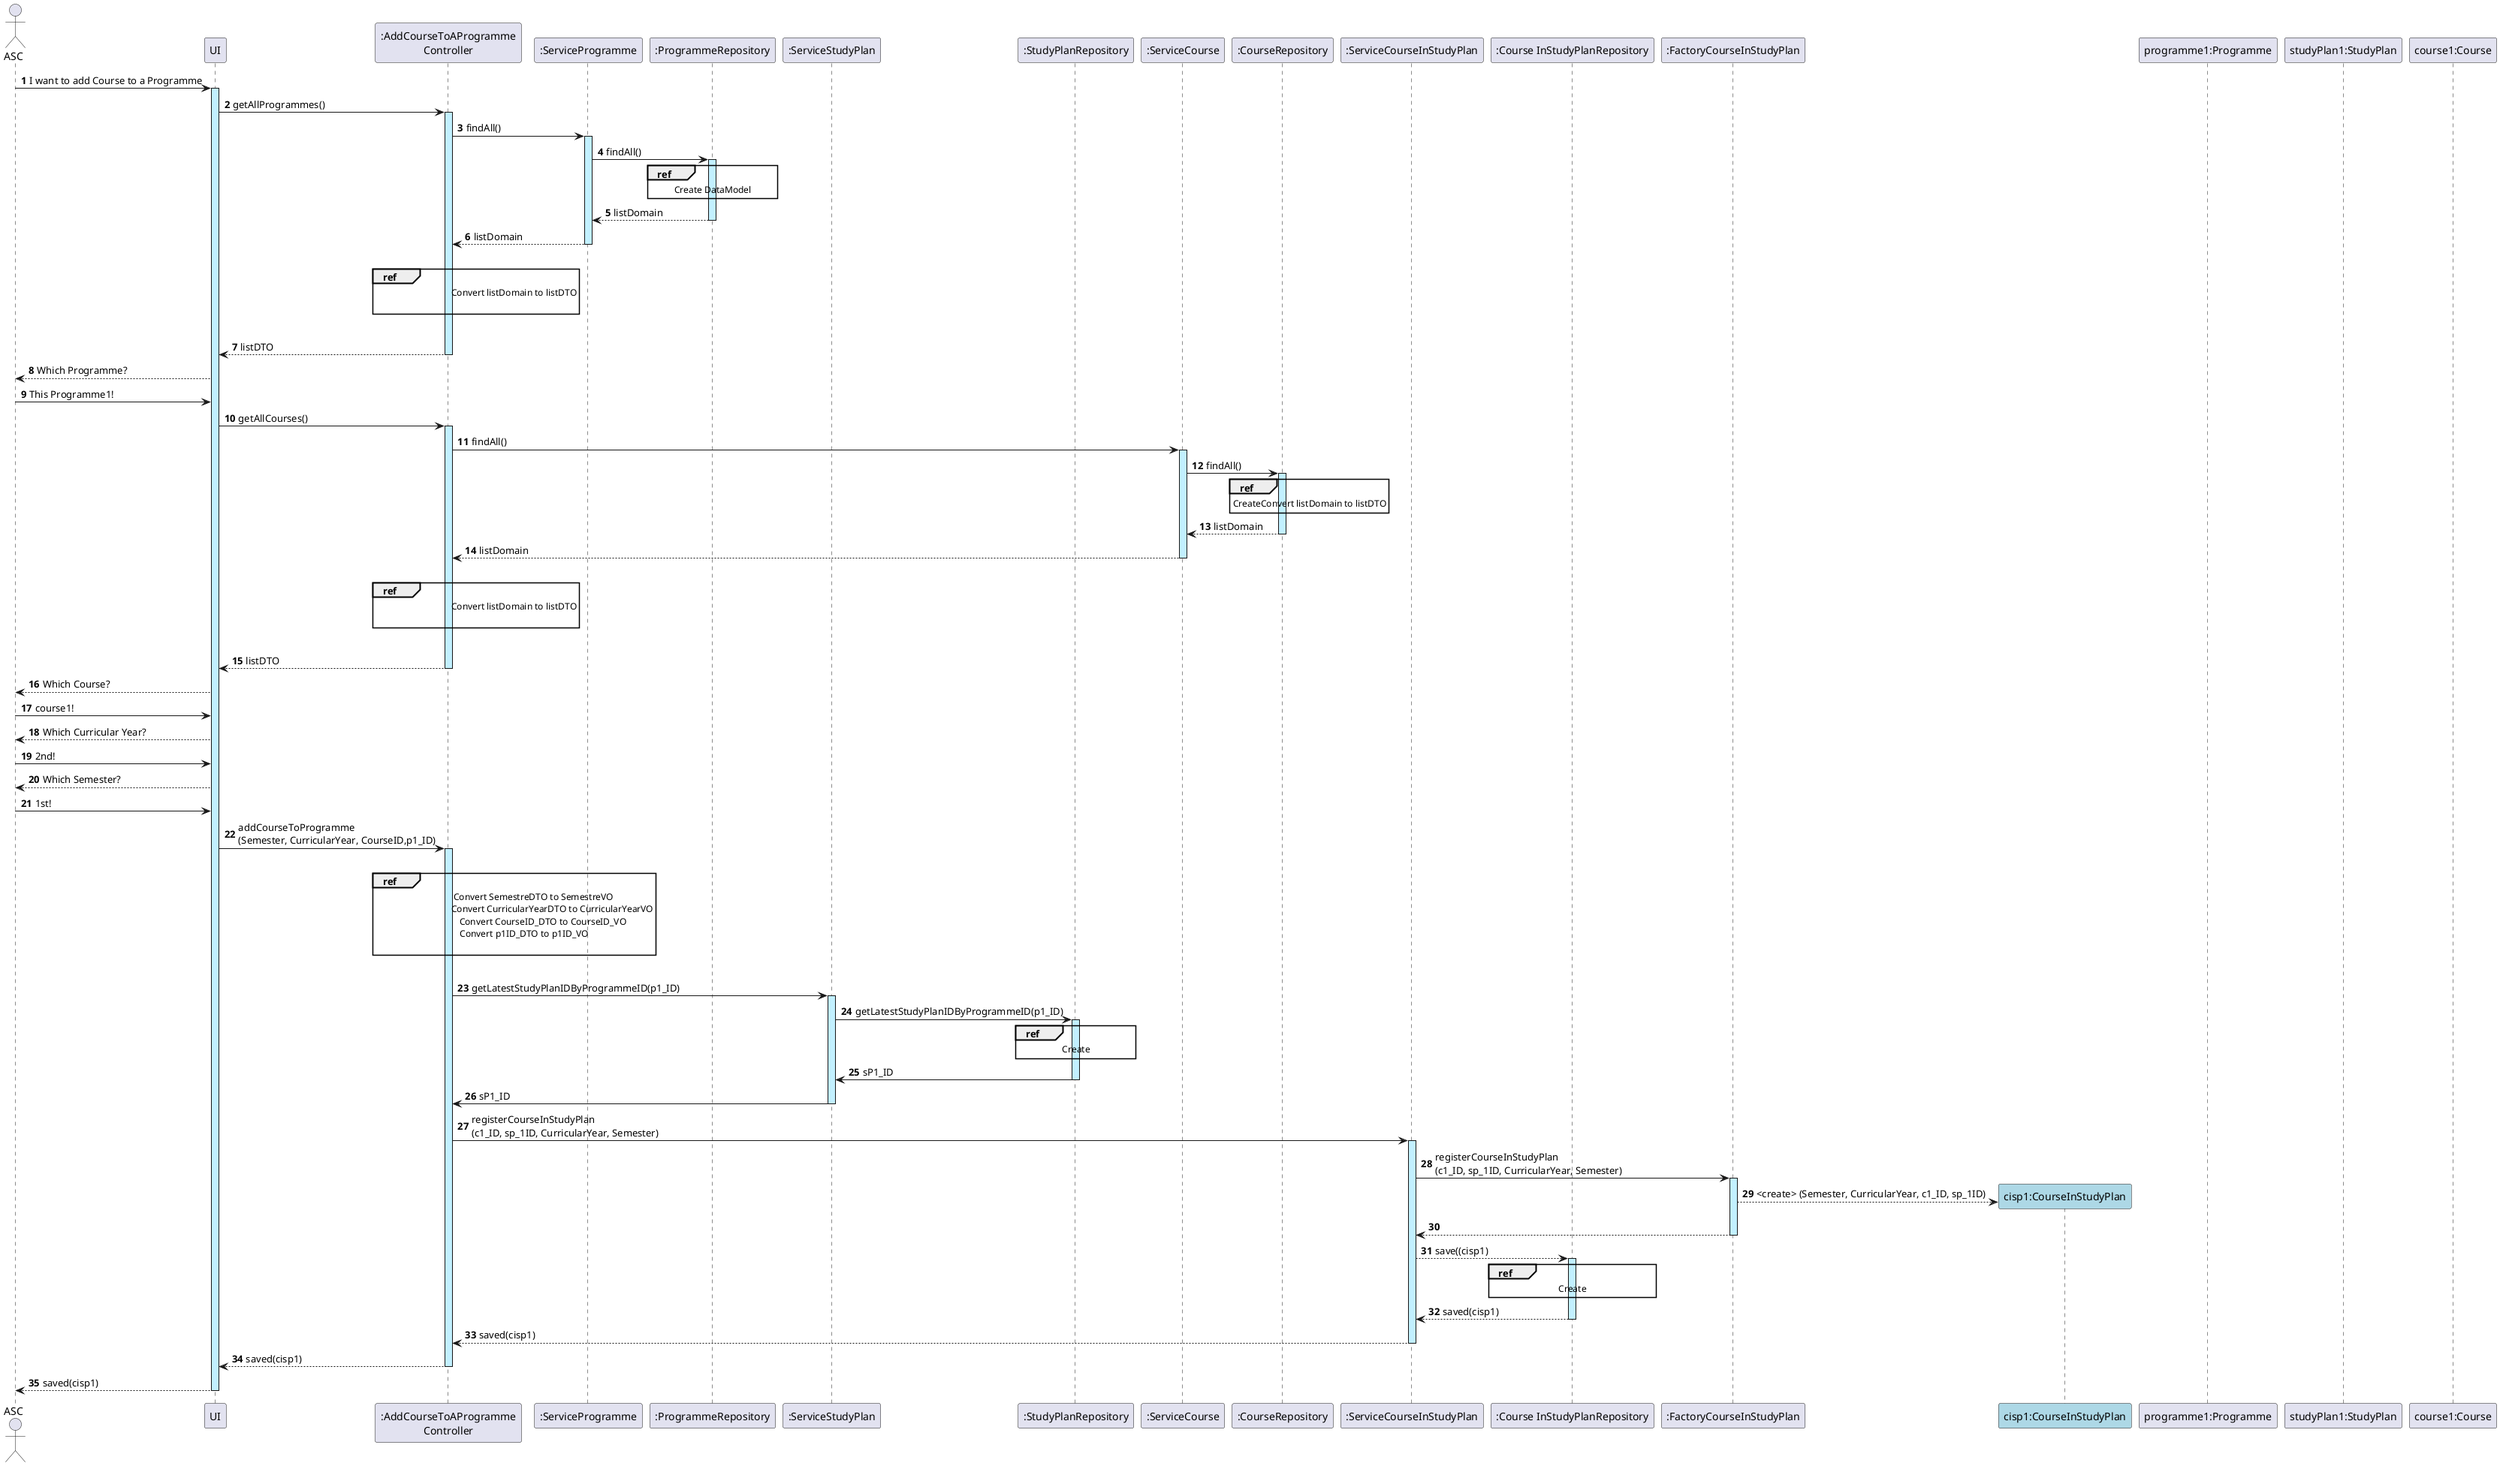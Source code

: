 @startuml
actor ASC
participant UI
participant ":AddCourseToAProgramme\nController" as CTRL
participant ":ServiceProgramme" as SP
participant ":ProgrammeRepository" as PR
participant ":ServiceStudyPlan" as SSP
participant ":StudyPlanRepository" as SPR
participant ":ServiceCourse" as SC
participant ":CourseRepository" as CR
participant ":ServiceCourseInStudyPlan" as SCSP
participant ":Course InStudyPlanRepository" as CSPR
participant ":FactoryCourseInStudyPlan" as FCSP
skinparam sequenceLifeLineBackgroundColor #application
autonumber

ASC -> UI ++  : I want to add Course to a Programme
UI -> CTRL ++ : getAllProgrammes()
CTRL -> SP ++ : findAll()
SP -> PR ++ : findAll()
ref over PR
Create DataModel
end ref
PR --> SP -- : listDomain
SP --> CTRL -- : listDomain
|||
ref over CTRL
\t\t\t\tConvert listDomain to listDTO

end ref
|||
CTRL --> UI --:  listDTO

UI --> ASC : Which Programme?
ASC -> UI : This Programme1!

UI -> CTRL ++ : getAllCourses()

CTRL -> SC ++ : findAll()
SC -> CR ++ : findAll()
ref over CR
CreateConvert listDomain to listDTO
end ref
CR --> SC -- : listDomain
SC --> CTRL  -- : listDomain
|||
ref over CTRL
\t\t\t\tConvert listDomain to listDTO

end ref
|||
CTRL --> UI  -- : listDTO

UI --> ASC : Which Course?
ASC -> UI : course1!
UI --> ASC : Which Curricular Year?
ASC -> UI : 2nd!
UI --> ASC : Which Semester?
ASC -> UI : 1st!

UI -> CTRL ++: addCourseToProgramme\n(Semester, CurricularYear, CourseID,p1_ID)
|||
ref over CTRL
\t\tConvert SemestreDTO to SemestreVO
\t\t\t\tConvert CurricularYearDTO to CurricularYearVO
\t\t\tConvert CourseID_DTO to CourseID_VO
\tConvert p1ID_DTO to p1ID_VO

end ref
|||
CTRL -> SSP ++: getLatestStudyPlanIDByProgrammeID(p1_ID)
SSP -> SPR ++: getLatestStudyPlanIDByProgrammeID(p1_ID)
ref over SPR
Create
end ref
SPR -> SSP --: sP1_ID
SSP -> CTRL --: sP1_ID
CTRL-> SCSP ++  : registerCourseInStudyPlan\n(c1_ID, sp_1ID, CurricularYear, Semester)
SCSP -> FCSP ++  : registerCourseInStudyPlan\n(c1_ID, sp_1ID, CurricularYear, Semester)

create "cisp1:CourseInStudyPlan" as CISP #lightblue
FCSP --> CISP : <create> (Semester, CurricularYear, c1_ID, sp_1ID)
FCSP --> SCSP --:
SCSP --> CSPR ++ : save((cisp1)
ref over CSPR
Create
end ref
CSPR --> SCSP -- : saved(cisp1)

SCSP --> CTRL--: saved(cisp1)
CTRL --> UI -- : saved(cisp1)
UI --> ASC -- : saved(cisp1)

participant "programme1:Programme"
participant "studyPlan1:StudyPlan"
participant "course1:Course"

@enduml